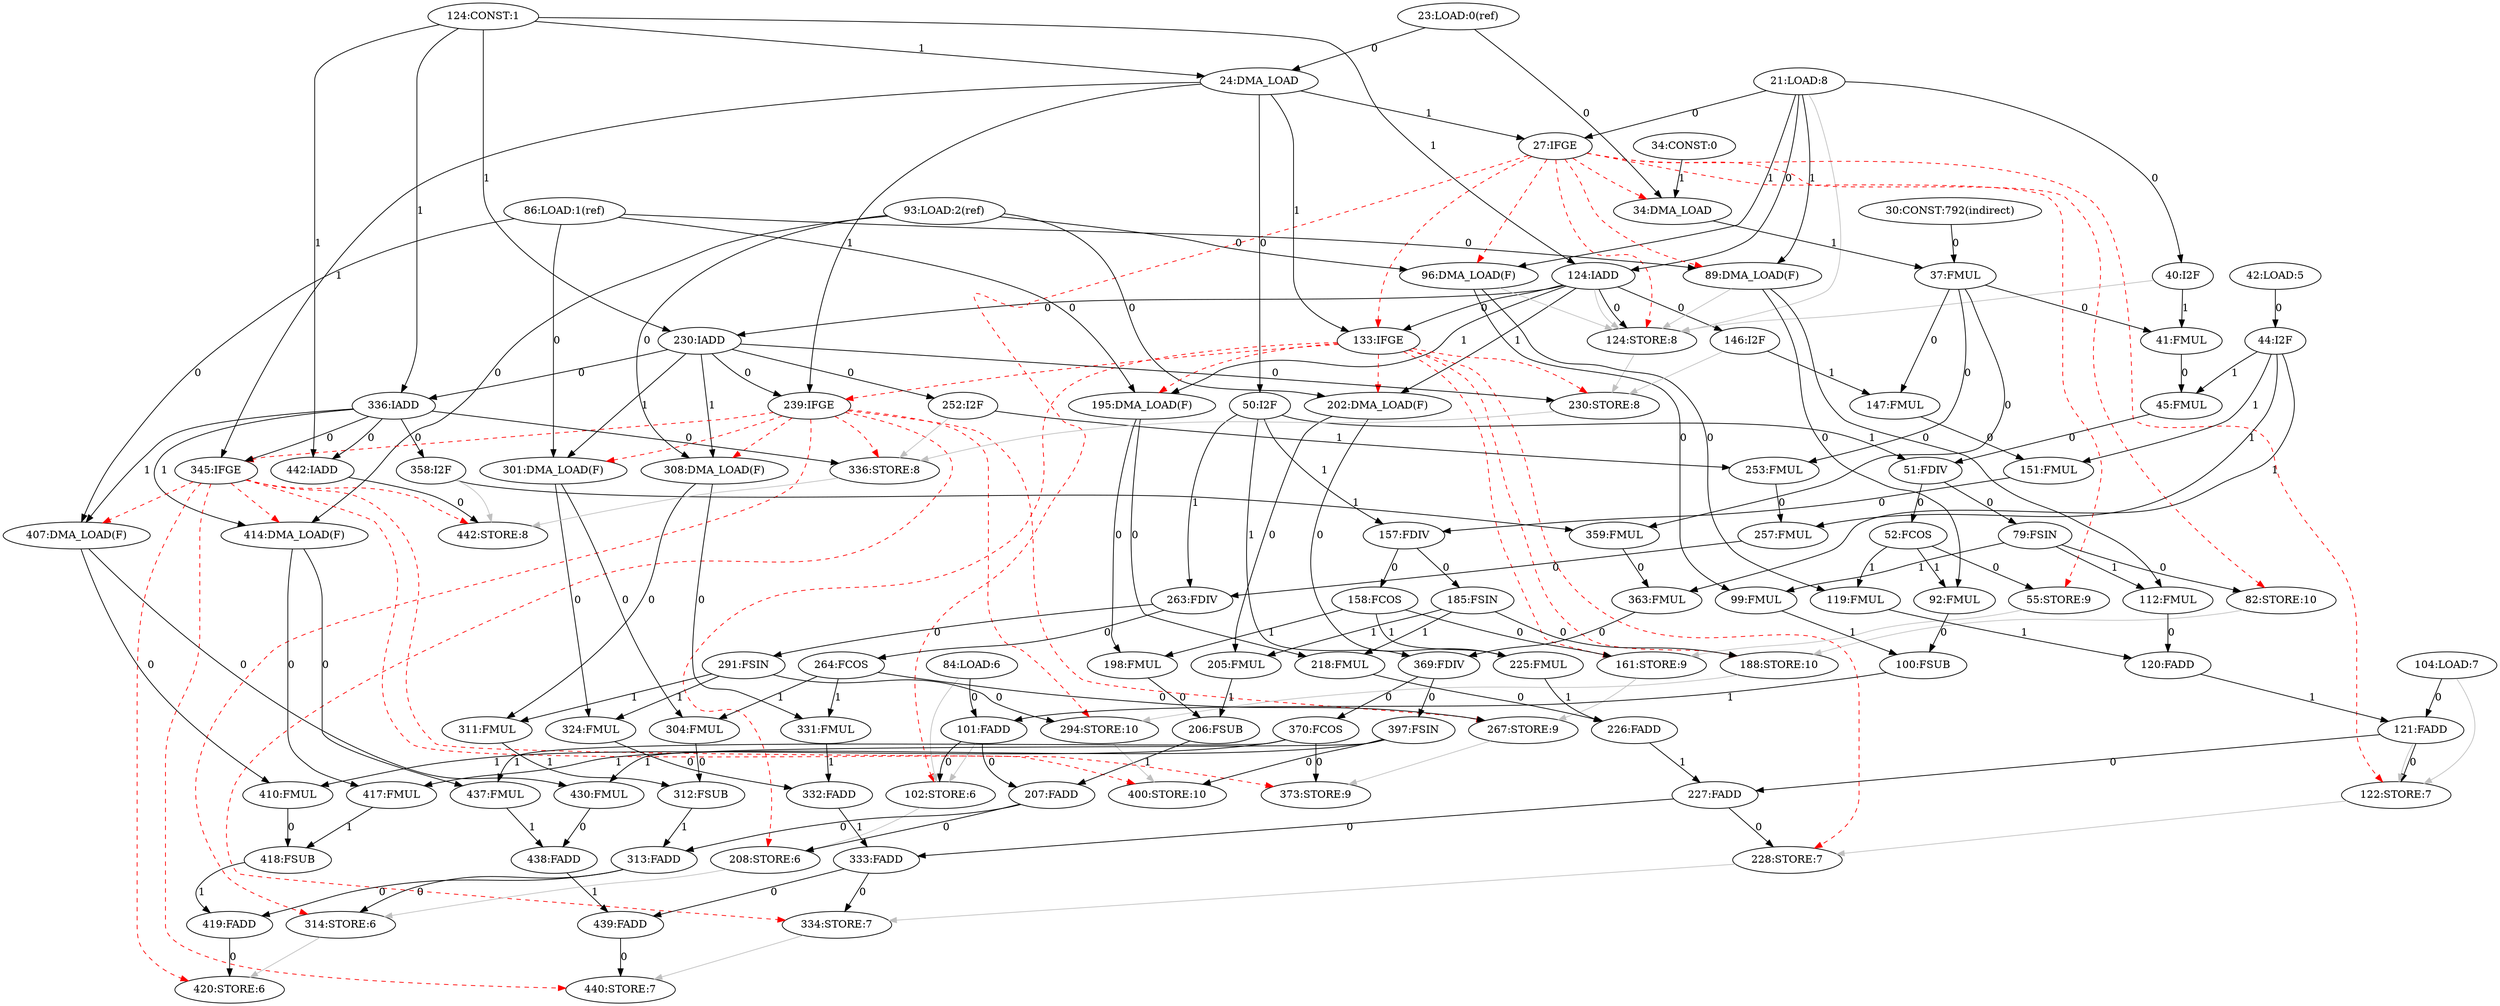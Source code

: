 digraph depgraph {
"124:IADD" -> "124:STORE:8"[label=0];
"21:LOAD:8" -> "124:STORE:8"[color=gray];
"27:IFGE" -> "124:STORE:8"[color=red,style=dashed];
"40:I2F" -> "124:STORE:8"[color=gray];
"89:DMA_LOAD(F)" -> "124:STORE:8"[color=gray];
"96:DMA_LOAD(F)" -> "124:STORE:8"[color=gray];
"124:IADD" -> "124:STORE:8"[color=gray];
"21:LOAD:8" -> "27:IFGE"[label=0];
"24:DMA_LOAD" -> "27:IFGE"[label=1];
"21:LOAD:8" -> "40:I2F"[label=0];
"86:LOAD:1(ref)" -> "89:DMA_LOAD(F)"[label=0];
"21:LOAD:8" -> "89:DMA_LOAD(F)"[label=1];
"27:IFGE" -> "89:DMA_LOAD(F)"[color=red,style=dashed];
"93:LOAD:2(ref)" -> "96:DMA_LOAD(F)"[label=0];
"21:LOAD:8" -> "96:DMA_LOAD(F)"[label=1];
"27:IFGE" -> "96:DMA_LOAD(F)"[color=red,style=dashed];
"21:LOAD:8" -> "124:IADD"[label=0];
"124:CONST:1" -> "124:IADD"[label=1];
"23:LOAD:0(ref)" -> "24:DMA_LOAD"[label=0];
"124:CONST:1" -> "24:DMA_LOAD"[label=1];
"23:LOAD:0(ref)" -> "34:DMA_LOAD"[label=0];
"34:CONST:0" -> "34:DMA_LOAD"[label=1];
"27:IFGE" -> "34:DMA_LOAD"[color=red,style=dashed];
"24:DMA_LOAD" -> "50:I2F"[label=0];
"124:IADD" -> "133:IFGE"[label=0];
"24:DMA_LOAD" -> "133:IFGE"[label=1];
"27:IFGE" -> "133:IFGE"[color=red,style=dashed];
"230:IADD" -> "239:IFGE"[label=0];
"24:DMA_LOAD" -> "239:IFGE"[label=1];
"133:IFGE" -> "239:IFGE"[color=red,style=dashed];
"336:IADD" -> "345:IFGE"[label=0];
"24:DMA_LOAD" -> "345:IFGE"[label=1];
"239:IFGE" -> "345:IFGE"[color=red,style=dashed];
"52:FCOS" -> "55:STORE:9"[label=0];
"27:IFGE" -> "55:STORE:9"[color=red,style=dashed];
"79:FSIN" -> "82:STORE:10"[label=0];
"27:IFGE" -> "82:STORE:10"[color=red,style=dashed];
"101:FADD" -> "102:STORE:6"[label=0];
"27:IFGE" -> "102:STORE:6"[color=red,style=dashed];
"84:LOAD:6" -> "102:STORE:6"[color=gray];
"101:FADD" -> "102:STORE:6"[color=gray];
"121:FADD" -> "122:STORE:7"[label=0];
"27:IFGE" -> "122:STORE:7"[color=red,style=dashed];
"104:LOAD:7" -> "122:STORE:7"[color=gray];
"121:FADD" -> "122:STORE:7"[color=gray];
"30:CONST:792(indirect)" -> "37:FMUL"[label=0];
"34:DMA_LOAD" -> "37:FMUL"[label=1];
"37:FMUL" -> "41:FMUL"[label=0];
"40:I2F" -> "41:FMUL"[label=1];
"37:FMUL" -> "147:FMUL"[label=0];
"146:I2F" -> "147:FMUL"[label=1];
"37:FMUL" -> "253:FMUL"[label=0];
"252:I2F" -> "253:FMUL"[label=1];
"37:FMUL" -> "359:FMUL"[label=0];
"358:I2F" -> "359:FMUL"[label=1];
"41:FMUL" -> "45:FMUL"[label=0];
"44:I2F" -> "45:FMUL"[label=1];
"42:LOAD:5" -> "44:I2F"[label=0];
"147:FMUL" -> "151:FMUL"[label=0];
"44:I2F" -> "151:FMUL"[label=1];
"253:FMUL" -> "257:FMUL"[label=0];
"44:I2F" -> "257:FMUL"[label=1];
"359:FMUL" -> "363:FMUL"[label=0];
"44:I2F" -> "363:FMUL"[label=1];
"45:FMUL" -> "51:FDIV"[label=0];
"50:I2F" -> "51:FDIV"[label=1];
"151:FMUL" -> "157:FDIV"[label=0];
"50:I2F" -> "157:FDIV"[label=1];
"257:FMUL" -> "263:FDIV"[label=0];
"50:I2F" -> "263:FDIV"[label=1];
"363:FMUL" -> "369:FDIV"[label=0];
"50:I2F" -> "369:FDIV"[label=1];
"51:FDIV" -> "52:FCOS"[label=0];
"51:FDIV" -> "79:FSIN"[label=0];
"89:DMA_LOAD(F)" -> "92:FMUL"[label=0];
"52:FCOS" -> "92:FMUL"[label=1];
"96:DMA_LOAD(F)" -> "119:FMUL"[label=0];
"52:FCOS" -> "119:FMUL"[label=1];
"158:FCOS" -> "161:STORE:9"[label=0];
"55:STORE:9" -> "161:STORE:9"[color=gray];
"133:IFGE" -> "161:STORE:9"[color=red,style=dashed];
"96:DMA_LOAD(F)" -> "99:FMUL"[label=0];
"79:FSIN" -> "99:FMUL"[label=1];
"89:DMA_LOAD(F)" -> "112:FMUL"[label=0];
"79:FSIN" -> "112:FMUL"[label=1];
"185:FSIN" -> "188:STORE:10"[label=0];
"82:STORE:10" -> "188:STORE:10"[color=gray];
"133:IFGE" -> "188:STORE:10"[color=red,style=dashed];
"84:LOAD:6" -> "101:FADD"[label=0];
"100:FSUB" -> "101:FADD"[label=1];
"86:LOAD:1(ref)" -> "195:DMA_LOAD(F)"[label=0];
"124:IADD" -> "195:DMA_LOAD(F)"[label=1];
"133:IFGE" -> "195:DMA_LOAD(F)"[color=red,style=dashed];
"86:LOAD:1(ref)" -> "301:DMA_LOAD(F)"[label=0];
"230:IADD" -> "301:DMA_LOAD(F)"[label=1];
"239:IFGE" -> "301:DMA_LOAD(F)"[color=red,style=dashed];
"86:LOAD:1(ref)" -> "407:DMA_LOAD(F)"[label=0];
"336:IADD" -> "407:DMA_LOAD(F)"[label=1];
"345:IFGE" -> "407:DMA_LOAD(F)"[color=red,style=dashed];
"92:FMUL" -> "100:FSUB"[label=0];
"99:FMUL" -> "100:FSUB"[label=1];
"93:LOAD:2(ref)" -> "202:DMA_LOAD(F)"[label=0];
"124:IADD" -> "202:DMA_LOAD(F)"[label=1];
"133:IFGE" -> "202:DMA_LOAD(F)"[color=red,style=dashed];
"93:LOAD:2(ref)" -> "308:DMA_LOAD(F)"[label=0];
"230:IADD" -> "308:DMA_LOAD(F)"[label=1];
"239:IFGE" -> "308:DMA_LOAD(F)"[color=red,style=dashed];
"93:LOAD:2(ref)" -> "414:DMA_LOAD(F)"[label=0];
"336:IADD" -> "414:DMA_LOAD(F)"[label=1];
"345:IFGE" -> "414:DMA_LOAD(F)"[color=red,style=dashed];
"101:FADD" -> "207:FADD"[label=0];
"206:FSUB" -> "207:FADD"[label=1];
"207:FADD" -> "208:STORE:6"[label=0];
"102:STORE:6" -> "208:STORE:6"[color=gray];
"133:IFGE" -> "208:STORE:6"[color=red,style=dashed];
"104:LOAD:7" -> "121:FADD"[label=0];
"120:FADD" -> "121:FADD"[label=1];
"112:FMUL" -> "120:FADD"[label=0];
"119:FMUL" -> "120:FADD"[label=1];
"121:FADD" -> "227:FADD"[label=0];
"226:FADD" -> "227:FADD"[label=1];
"227:FADD" -> "228:STORE:7"[label=0];
"122:STORE:7" -> "228:STORE:7"[color=gray];
"133:IFGE" -> "228:STORE:7"[color=red,style=dashed];
"124:IADD" -> "230:IADD"[label=0];
"124:CONST:1" -> "230:IADD"[label=1];
"124:IADD" -> "146:I2F"[label=0];
"230:IADD" -> "336:IADD"[label=0];
"124:CONST:1" -> "336:IADD"[label=1];
"336:IADD" -> "442:IADD"[label=0];
"124:CONST:1" -> "442:IADD"[label=1];
"230:IADD" -> "230:STORE:8"[label=0];
"124:STORE:8" -> "230:STORE:8"[color=gray];
"133:IFGE" -> "230:STORE:8"[color=red,style=dashed];
"146:I2F" -> "230:STORE:8"[color=gray];
"157:FDIV" -> "158:FCOS"[label=0];
"157:FDIV" -> "185:FSIN"[label=0];
"195:DMA_LOAD(F)" -> "198:FMUL"[label=0];
"158:FCOS" -> "198:FMUL"[label=1];
"202:DMA_LOAD(F)" -> "225:FMUL"[label=0];
"158:FCOS" -> "225:FMUL"[label=1];
"264:FCOS" -> "267:STORE:9"[label=0];
"161:STORE:9" -> "267:STORE:9"[color=gray];
"239:IFGE" -> "267:STORE:9"[color=red,style=dashed];
"202:DMA_LOAD(F)" -> "205:FMUL"[label=0];
"185:FSIN" -> "205:FMUL"[label=1];
"195:DMA_LOAD(F)" -> "218:FMUL"[label=0];
"185:FSIN" -> "218:FMUL"[label=1];
"291:FSIN" -> "294:STORE:10"[label=0];
"188:STORE:10" -> "294:STORE:10"[color=gray];
"239:IFGE" -> "294:STORE:10"[color=red,style=dashed];
"198:FMUL" -> "206:FSUB"[label=0];
"205:FMUL" -> "206:FSUB"[label=1];
"207:FADD" -> "313:FADD"[label=0];
"312:FSUB" -> "313:FADD"[label=1];
"313:FADD" -> "314:STORE:6"[label=0];
"208:STORE:6" -> "314:STORE:6"[color=gray];
"239:IFGE" -> "314:STORE:6"[color=red,style=dashed];
"218:FMUL" -> "226:FADD"[label=0];
"225:FMUL" -> "226:FADD"[label=1];
"227:FADD" -> "333:FADD"[label=0];
"332:FADD" -> "333:FADD"[label=1];
"333:FADD" -> "334:STORE:7"[label=0];
"228:STORE:7" -> "334:STORE:7"[color=gray];
"239:IFGE" -> "334:STORE:7"[color=red,style=dashed];
"230:IADD" -> "252:I2F"[label=0];
"336:IADD" -> "336:STORE:8"[label=0];
"230:STORE:8" -> "336:STORE:8"[color=gray];
"239:IFGE" -> "336:STORE:8"[color=red,style=dashed];
"252:I2F" -> "336:STORE:8"[color=gray];
"263:FDIV" -> "264:FCOS"[label=0];
"263:FDIV" -> "291:FSIN"[label=0];
"301:DMA_LOAD(F)" -> "304:FMUL"[label=0];
"264:FCOS" -> "304:FMUL"[label=1];
"308:DMA_LOAD(F)" -> "331:FMUL"[label=0];
"264:FCOS" -> "331:FMUL"[label=1];
"370:FCOS" -> "373:STORE:9"[label=0];
"267:STORE:9" -> "373:STORE:9"[color=gray];
"345:IFGE" -> "373:STORE:9"[color=red,style=dashed];
"308:DMA_LOAD(F)" -> "311:FMUL"[label=0];
"291:FSIN" -> "311:FMUL"[label=1];
"301:DMA_LOAD(F)" -> "324:FMUL"[label=0];
"291:FSIN" -> "324:FMUL"[label=1];
"397:FSIN" -> "400:STORE:10"[label=0];
"294:STORE:10" -> "400:STORE:10"[color=gray];
"345:IFGE" -> "400:STORE:10"[color=red,style=dashed];
"304:FMUL" -> "312:FSUB"[label=0];
"311:FMUL" -> "312:FSUB"[label=1];
"313:FADD" -> "419:FADD"[label=0];
"418:FSUB" -> "419:FADD"[label=1];
"419:FADD" -> "420:STORE:6"[label=0];
"314:STORE:6" -> "420:STORE:6"[color=gray];
"345:IFGE" -> "420:STORE:6"[color=red,style=dashed];
"324:FMUL" -> "332:FADD"[label=0];
"331:FMUL" -> "332:FADD"[label=1];
"333:FADD" -> "439:FADD"[label=0];
"438:FADD" -> "439:FADD"[label=1];
"439:FADD" -> "440:STORE:7"[label=0];
"334:STORE:7" -> "440:STORE:7"[color=gray];
"345:IFGE" -> "440:STORE:7"[color=red,style=dashed];
"336:IADD" -> "358:I2F"[label=0];
"442:IADD" -> "442:STORE:8"[label=0];
"336:STORE:8" -> "442:STORE:8"[color=gray];
"345:IFGE" -> "442:STORE:8"[color=red,style=dashed];
"358:I2F" -> "442:STORE:8"[color=gray];
"369:FDIV" -> "370:FCOS"[label=0];
"369:FDIV" -> "397:FSIN"[label=0];
"407:DMA_LOAD(F)" -> "410:FMUL"[label=0];
"370:FCOS" -> "410:FMUL"[label=1];
"414:DMA_LOAD(F)" -> "437:FMUL"[label=0];
"370:FCOS" -> "437:FMUL"[label=1];
"414:DMA_LOAD(F)" -> "417:FMUL"[label=0];
"397:FSIN" -> "417:FMUL"[label=1];
"407:DMA_LOAD(F)" -> "430:FMUL"[label=0];
"397:FSIN" -> "430:FMUL"[label=1];
"410:FMUL" -> "418:FSUB"[label=0];
"417:FMUL" -> "418:FSUB"[label=1];
"430:FMUL" -> "438:FADD"[label=0];
"437:FMUL" -> "438:FADD"[label=1];
}